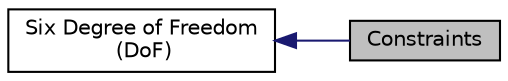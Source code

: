 digraph "Constraints"
{
  bgcolor="transparent";
  edge [fontname="Helvetica",fontsize="10",labelfontname="Helvetica",labelfontsize="10"];
  node [fontname="Helvetica",fontsize="10",shape=record];
  rankdir=LR;
  Node0 [label="Constraints",height=0.2,width=0.4,color="black", fillcolor="grey75", style="filled" fontcolor="black"];
  Node1 [label="Six Degree of Freedom\l (DoF)",height=0.2,width=0.4,color="black",URL="$group__grpSixDoFRigidBody.html"];
  Node1->Node0 [shape=plaintext, color="midnightblue", dir="back", style="solid"];
}
